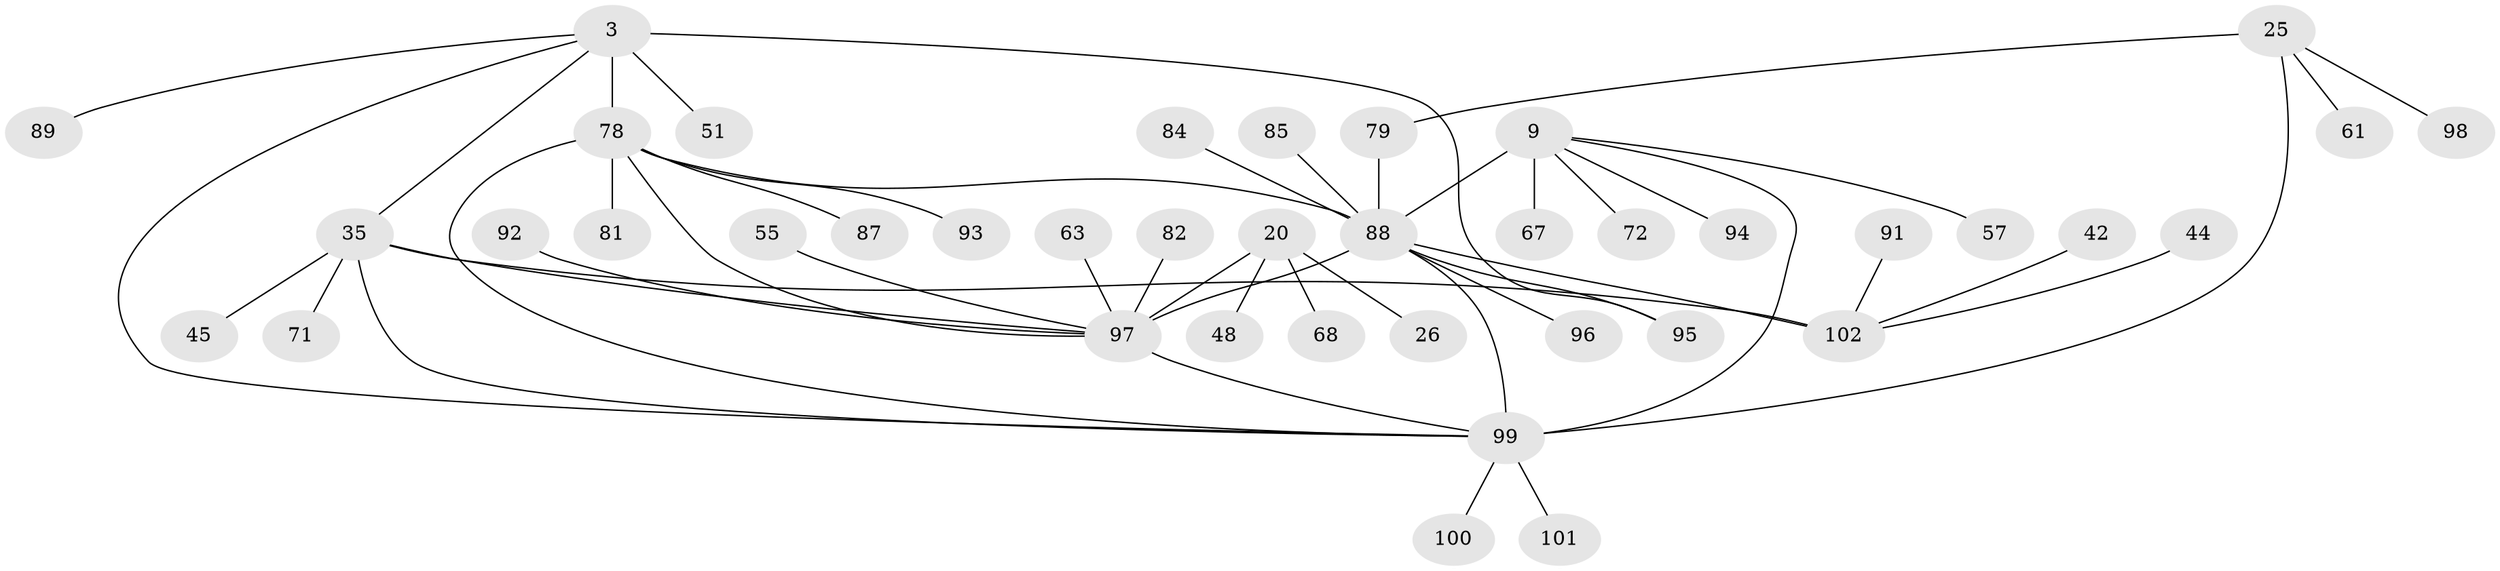 // original degree distribution, {6: 0.058823529411764705, 8: 0.049019607843137254, 7: 0.0196078431372549, 10: 0.00980392156862745, 11: 0.0392156862745098, 9: 0.029411764705882353, 5: 0.0196078431372549, 4: 0.0392156862745098, 1: 0.5392156862745098, 3: 0.0392156862745098, 2: 0.1568627450980392}
// Generated by graph-tools (version 1.1) at 2025/57/03/04/25 21:57:13]
// undirected, 40 vertices, 49 edges
graph export_dot {
graph [start="1"]
  node [color=gray90,style=filled];
  3 [super="+1"];
  9 [super="+8"];
  20 [super="+16"];
  25 [super="+23"];
  26;
  35 [super="+29+15"];
  42;
  44;
  45 [super="+39"];
  48;
  51;
  55;
  57;
  61;
  63;
  67;
  68;
  71;
  72;
  78 [super="+32+5+46+59+65+66+69+70+77"];
  79 [super="+74"];
  81;
  82;
  84;
  85 [super="+30"];
  87 [super="+34"];
  88 [super="+33+75+10+31+36+40+50+54+64"];
  89;
  91 [super="+52"];
  92;
  93;
  94;
  95;
  96;
  97 [super="+53+90+17+60+19"];
  98;
  99 [super="+76+86+80"];
  100 [super="+83"];
  101;
  102 [super="+13+27+38+43+12"];
  3 -- 51;
  3 -- 89;
  3 -- 95;
  3 -- 35;
  3 -- 78 [weight=6];
  3 -- 99;
  9 -- 72;
  9 -- 67;
  9 -- 57;
  9 -- 94;
  9 -- 88 [weight=6];
  9 -- 99;
  20 -- 48;
  20 -- 68;
  20 -- 26;
  20 -- 97 [weight=6];
  25 -- 98;
  25 -- 61;
  25 -- 79;
  25 -- 99 [weight=6];
  35 -- 71;
  35 -- 45;
  35 -- 102 [weight=6];
  35 -- 97;
  35 -- 99 [weight=3];
  42 -- 102;
  44 -- 102;
  55 -- 97;
  63 -- 97;
  78 -- 81;
  78 -- 87;
  78 -- 88;
  78 -- 93;
  78 -- 97;
  78 -- 99 [weight=2];
  79 -- 88;
  82 -- 97;
  84 -- 88;
  85 -- 88;
  88 -- 96;
  88 -- 97 [weight=4];
  88 -- 95;
  88 -- 102 [weight=2];
  88 -- 99;
  91 -- 102;
  92 -- 97;
  97 -- 99;
  99 -- 100;
  99 -- 101;
}

